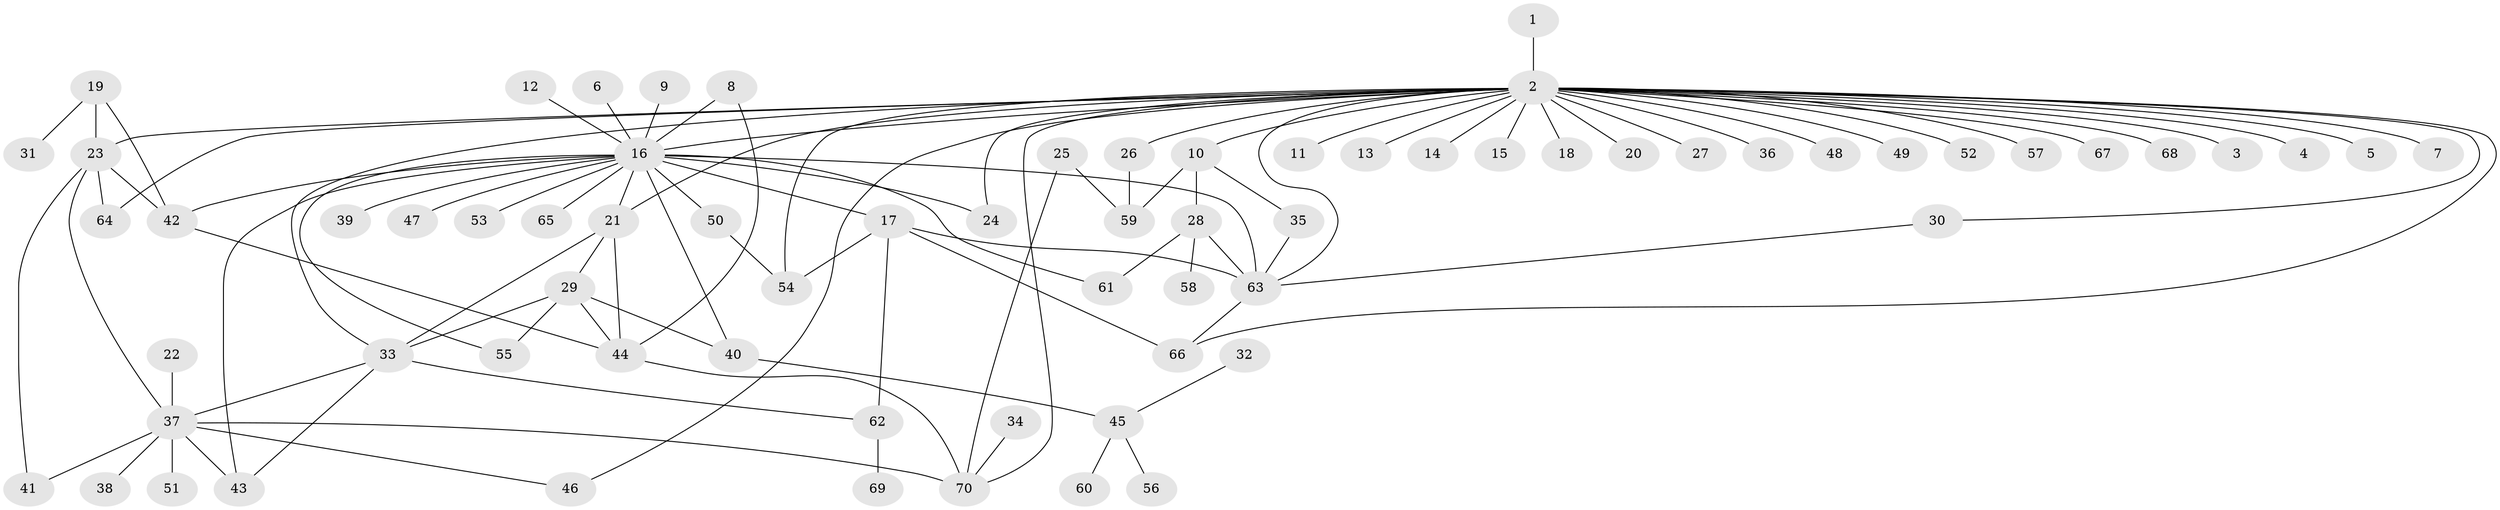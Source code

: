 // original degree distribution, {34: 0.008620689655172414, 23: 0.008620689655172414, 2: 0.25, 1: 0.49137931034482757, 6: 0.05172413793103448, 5: 0.02586206896551724, 4: 0.034482758620689655, 8: 0.008620689655172414, 7: 0.017241379310344827, 3: 0.09482758620689655, 10: 0.008620689655172414}
// Generated by graph-tools (version 1.1) at 2025/36/03/04/25 23:36:58]
// undirected, 70 vertices, 101 edges
graph export_dot {
  node [color=gray90,style=filled];
  1;
  2;
  3;
  4;
  5;
  6;
  7;
  8;
  9;
  10;
  11;
  12;
  13;
  14;
  15;
  16;
  17;
  18;
  19;
  20;
  21;
  22;
  23;
  24;
  25;
  26;
  27;
  28;
  29;
  30;
  31;
  32;
  33;
  34;
  35;
  36;
  37;
  38;
  39;
  40;
  41;
  42;
  43;
  44;
  45;
  46;
  47;
  48;
  49;
  50;
  51;
  52;
  53;
  54;
  55;
  56;
  57;
  58;
  59;
  60;
  61;
  62;
  63;
  64;
  65;
  66;
  67;
  68;
  69;
  70;
  1 -- 2 [weight=1.0];
  2 -- 3 [weight=1.0];
  2 -- 4 [weight=1.0];
  2 -- 5 [weight=1.0];
  2 -- 7 [weight=1.0];
  2 -- 10 [weight=1.0];
  2 -- 11 [weight=1.0];
  2 -- 13 [weight=1.0];
  2 -- 14 [weight=1.0];
  2 -- 15 [weight=1.0];
  2 -- 16 [weight=1.0];
  2 -- 18 [weight=1.0];
  2 -- 20 [weight=1.0];
  2 -- 21 [weight=1.0];
  2 -- 23 [weight=1.0];
  2 -- 24 [weight=1.0];
  2 -- 26 [weight=1.0];
  2 -- 27 [weight=1.0];
  2 -- 30 [weight=1.0];
  2 -- 33 [weight=1.0];
  2 -- 36 [weight=1.0];
  2 -- 46 [weight=1.0];
  2 -- 48 [weight=1.0];
  2 -- 49 [weight=1.0];
  2 -- 52 [weight=1.0];
  2 -- 54 [weight=1.0];
  2 -- 57 [weight=1.0];
  2 -- 63 [weight=1.0];
  2 -- 64 [weight=1.0];
  2 -- 66 [weight=1.0];
  2 -- 67 [weight=1.0];
  2 -- 68 [weight=1.0];
  2 -- 70 [weight=1.0];
  6 -- 16 [weight=1.0];
  8 -- 16 [weight=1.0];
  8 -- 44 [weight=1.0];
  9 -- 16 [weight=1.0];
  10 -- 28 [weight=2.0];
  10 -- 35 [weight=1.0];
  10 -- 59 [weight=1.0];
  12 -- 16 [weight=1.0];
  16 -- 17 [weight=2.0];
  16 -- 21 [weight=1.0];
  16 -- 24 [weight=1.0];
  16 -- 39 [weight=1.0];
  16 -- 40 [weight=1.0];
  16 -- 42 [weight=1.0];
  16 -- 43 [weight=1.0];
  16 -- 47 [weight=1.0];
  16 -- 50 [weight=1.0];
  16 -- 53 [weight=1.0];
  16 -- 55 [weight=1.0];
  16 -- 61 [weight=1.0];
  16 -- 63 [weight=1.0];
  16 -- 65 [weight=1.0];
  17 -- 54 [weight=1.0];
  17 -- 62 [weight=1.0];
  17 -- 63 [weight=1.0];
  17 -- 66 [weight=1.0];
  19 -- 23 [weight=1.0];
  19 -- 31 [weight=1.0];
  19 -- 42 [weight=1.0];
  21 -- 29 [weight=1.0];
  21 -- 33 [weight=1.0];
  21 -- 44 [weight=1.0];
  22 -- 37 [weight=1.0];
  23 -- 37 [weight=1.0];
  23 -- 41 [weight=1.0];
  23 -- 42 [weight=1.0];
  23 -- 64 [weight=1.0];
  25 -- 59 [weight=1.0];
  25 -- 70 [weight=1.0];
  26 -- 59 [weight=1.0];
  28 -- 58 [weight=1.0];
  28 -- 61 [weight=1.0];
  28 -- 63 [weight=1.0];
  29 -- 33 [weight=1.0];
  29 -- 40 [weight=1.0];
  29 -- 44 [weight=1.0];
  29 -- 55 [weight=1.0];
  30 -- 63 [weight=1.0];
  32 -- 45 [weight=1.0];
  33 -- 37 [weight=1.0];
  33 -- 43 [weight=1.0];
  33 -- 62 [weight=1.0];
  34 -- 70 [weight=1.0];
  35 -- 63 [weight=1.0];
  37 -- 38 [weight=1.0];
  37 -- 41 [weight=1.0];
  37 -- 43 [weight=1.0];
  37 -- 46 [weight=1.0];
  37 -- 51 [weight=1.0];
  37 -- 70 [weight=1.0];
  40 -- 45 [weight=2.0];
  42 -- 44 [weight=1.0];
  44 -- 70 [weight=1.0];
  45 -- 56 [weight=1.0];
  45 -- 60 [weight=1.0];
  50 -- 54 [weight=2.0];
  62 -- 69 [weight=1.0];
  63 -- 66 [weight=1.0];
}
